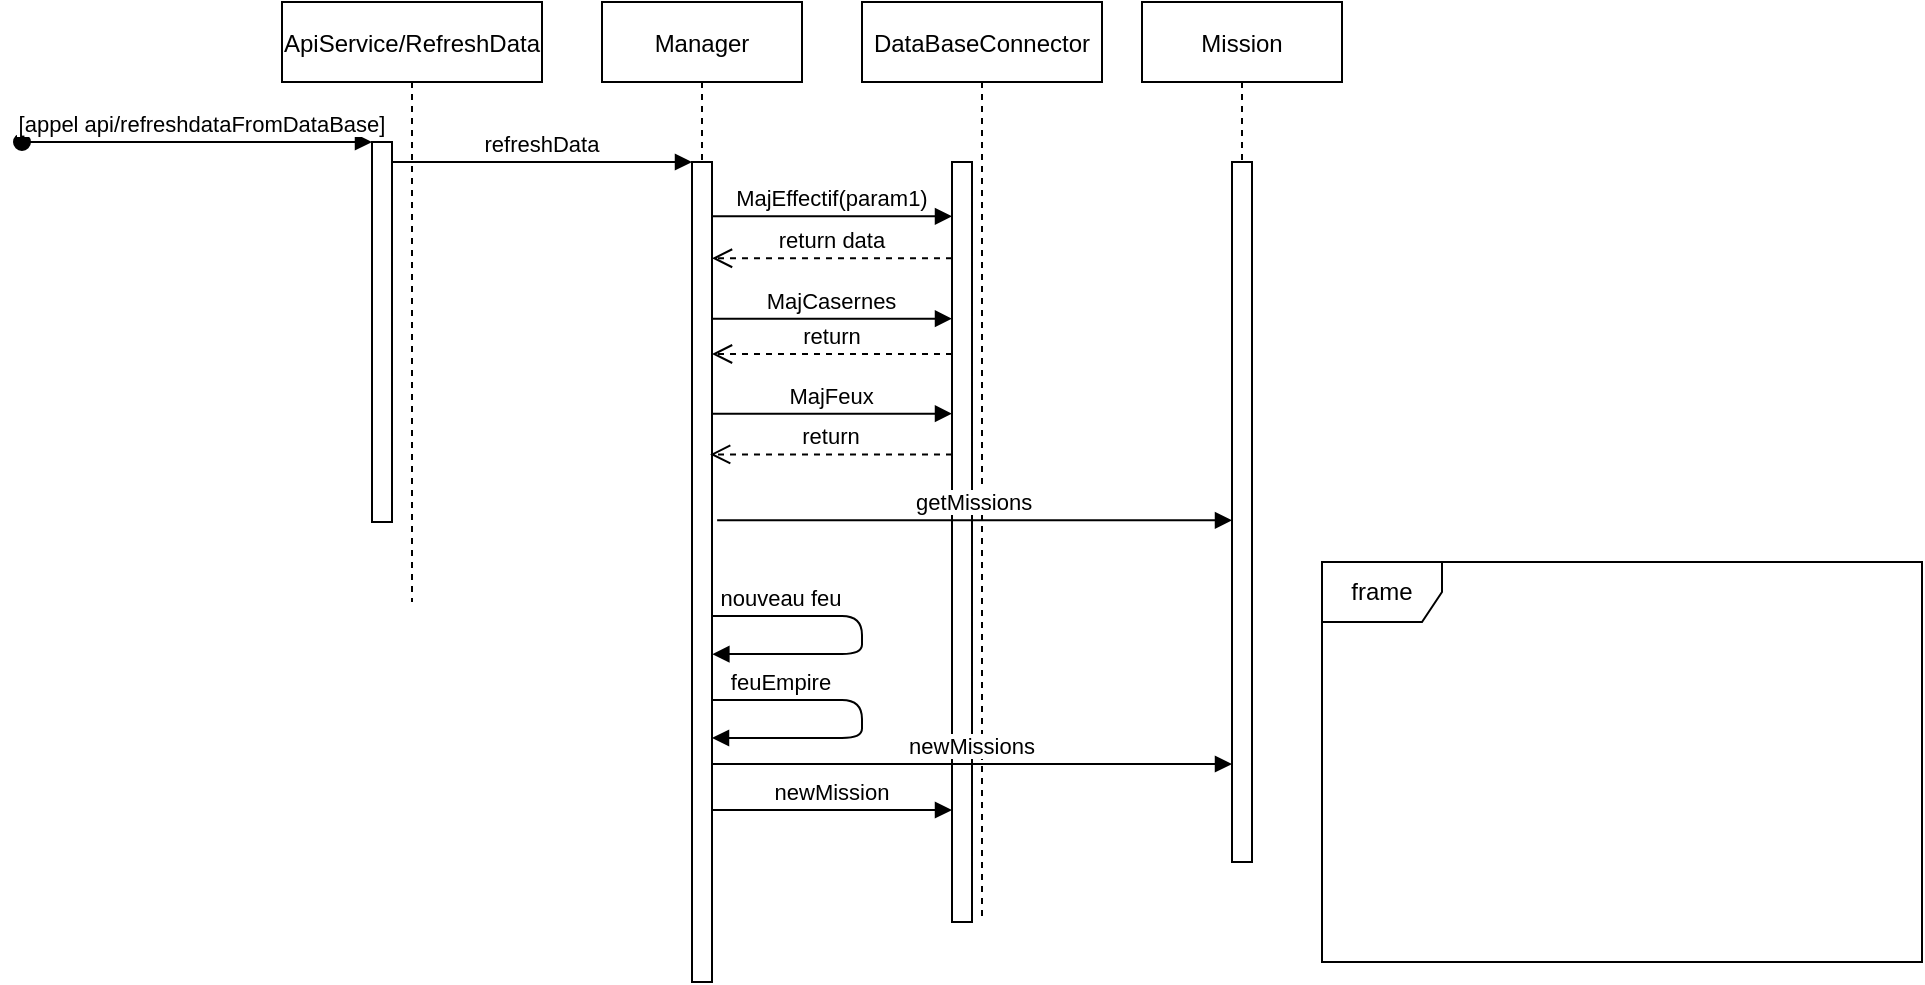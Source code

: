 <mxfile version="14.0.4" type="github">
  <diagram id="kgpKYQtTHZ0yAKxKKP6v" name="Page-1">
    <mxGraphModel dx="2864" dy="1097" grid="1" gridSize="10" guides="1" tooltips="1" connect="1" arrows="1" fold="1" page="1" pageScale="1" pageWidth="850" pageHeight="1100" math="0" shadow="0">
      <root>
        <mxCell id="0" />
        <mxCell id="1" parent="0" />
        <mxCell id="3nuBFxr9cyL0pnOWT2aG-1" value="ApiService/RefreshData" style="shape=umlLifeline;perimeter=lifelinePerimeter;container=1;collapsible=0;recursiveResize=0;rounded=0;shadow=0;strokeWidth=1;" parent="1" vertex="1">
          <mxGeometry x="90" y="80" width="130" height="300" as="geometry" />
        </mxCell>
        <mxCell id="3nuBFxr9cyL0pnOWT2aG-2" value="" style="points=[];perimeter=orthogonalPerimeter;rounded=0;shadow=0;strokeWidth=1;" parent="3nuBFxr9cyL0pnOWT2aG-1" vertex="1">
          <mxGeometry x="45" y="70" width="10" height="190" as="geometry" />
        </mxCell>
        <mxCell id="3nuBFxr9cyL0pnOWT2aG-3" value="[appel api/refreshdataFromDataBase]" style="verticalAlign=bottom;startArrow=oval;endArrow=block;startSize=8;shadow=0;strokeWidth=1;" parent="3nuBFxr9cyL0pnOWT2aG-1" target="3nuBFxr9cyL0pnOWT2aG-2" edge="1">
          <mxGeometry x="0.029" relative="1" as="geometry">
            <mxPoint x="-130" y="70" as="sourcePoint" />
            <mxPoint as="offset" />
          </mxGeometry>
        </mxCell>
        <mxCell id="3nuBFxr9cyL0pnOWT2aG-5" value="Manager" style="shape=umlLifeline;perimeter=lifelinePerimeter;container=1;collapsible=0;recursiveResize=0;rounded=0;shadow=0;strokeWidth=1;" parent="1" vertex="1">
          <mxGeometry x="250" y="80" width="100" height="490" as="geometry" />
        </mxCell>
        <mxCell id="3nuBFxr9cyL0pnOWT2aG-6" value="" style="points=[];perimeter=orthogonalPerimeter;rounded=0;shadow=0;strokeWidth=1;" parent="3nuBFxr9cyL0pnOWT2aG-5" vertex="1">
          <mxGeometry x="45" y="80" width="10" height="410" as="geometry" />
        </mxCell>
        <mxCell id="DopvcjN36Z4AIwr0QMlW-15" value="nouveau feu" style="verticalAlign=bottom;endArrow=block;shadow=0;strokeWidth=1;entryX=1.02;entryY=0.909;entryDx=0;entryDy=0;entryPerimeter=0;" parent="3nuBFxr9cyL0pnOWT2aG-5" edge="1">
          <mxGeometry x="-0.589" relative="1" as="geometry">
            <mxPoint x="55" y="307" as="sourcePoint" />
            <mxPoint x="55.2" y="326.07" as="targetPoint" />
            <Array as="points">
              <mxPoint x="130" y="307" />
              <mxPoint x="130" y="326" />
            </Array>
            <mxPoint as="offset" />
          </mxGeometry>
        </mxCell>
        <mxCell id="DopvcjN36Z4AIwr0QMlW-23" value="feuEmpire" style="verticalAlign=bottom;endArrow=block;shadow=0;strokeWidth=1;" parent="3nuBFxr9cyL0pnOWT2aG-5" source="3nuBFxr9cyL0pnOWT2aG-6" target="3nuBFxr9cyL0pnOWT2aG-6" edge="1">
          <mxGeometry x="-0.589" relative="1" as="geometry">
            <mxPoint x="55" y="349" as="sourcePoint" />
            <mxPoint x="55.2" y="368.07" as="targetPoint" />
            <Array as="points">
              <mxPoint x="130" y="349" />
              <mxPoint x="130" y="368" />
            </Array>
            <mxPoint as="offset" />
          </mxGeometry>
        </mxCell>
        <mxCell id="3nuBFxr9cyL0pnOWT2aG-8" value="refreshData" style="verticalAlign=bottom;endArrow=block;entryX=0;entryY=0;shadow=0;strokeWidth=1;" parent="1" source="3nuBFxr9cyL0pnOWT2aG-2" target="3nuBFxr9cyL0pnOWT2aG-6" edge="1">
          <mxGeometry relative="1" as="geometry">
            <mxPoint x="275" y="160" as="sourcePoint" />
          </mxGeometry>
        </mxCell>
        <mxCell id="DopvcjN36Z4AIwr0QMlW-1" value="DataBaseConnector" style="shape=umlLifeline;perimeter=lifelinePerimeter;container=1;collapsible=0;recursiveResize=0;rounded=0;shadow=0;strokeWidth=1;" parent="1" vertex="1">
          <mxGeometry x="380" y="80" width="120" height="460" as="geometry" />
        </mxCell>
        <mxCell id="DopvcjN36Z4AIwr0QMlW-2" value="" style="points=[];perimeter=orthogonalPerimeter;rounded=0;shadow=0;strokeWidth=1;" parent="DopvcjN36Z4AIwr0QMlW-1" vertex="1">
          <mxGeometry x="45" y="80" width="10" height="380" as="geometry" />
        </mxCell>
        <mxCell id="DopvcjN36Z4AIwr0QMlW-3" value="MajEffectif(param1)" style="verticalAlign=bottom;endArrow=block;shadow=0;strokeWidth=1;exitX=0.997;exitY=0.089;exitDx=0;exitDy=0;exitPerimeter=0;" parent="1" target="DopvcjN36Z4AIwr0QMlW-2" edge="1">
          <mxGeometry relative="1" as="geometry">
            <mxPoint x="304.97" y="187.15" as="sourcePoint" />
            <mxPoint x="425.14" y="207.3" as="targetPoint" />
          </mxGeometry>
        </mxCell>
        <mxCell id="DopvcjN36Z4AIwr0QMlW-4" value="MajCasernes" style="verticalAlign=bottom;endArrow=block;shadow=0;strokeWidth=1;exitX=0.979;exitY=0.252;exitDx=0;exitDy=0;exitPerimeter=0;" parent="1" target="DopvcjN36Z4AIwr0QMlW-2" edge="1">
          <mxGeometry relative="1" as="geometry">
            <mxPoint x="304.79" y="238.32" as="sourcePoint" />
            <mxPoint x="420" y="239" as="targetPoint" />
          </mxGeometry>
        </mxCell>
        <mxCell id="DopvcjN36Z4AIwr0QMlW-5" value="MajFeux" style="verticalAlign=bottom;endArrow=block;shadow=0;strokeWidth=1;exitX=0.979;exitY=0.374;exitDx=0;exitDy=0;exitPerimeter=0;" parent="1" target="DopvcjN36Z4AIwr0QMlW-2" edge="1">
          <mxGeometry relative="1" as="geometry">
            <mxPoint x="304.79" y="285.84" as="sourcePoint" />
            <mxPoint x="485.02" y="286.64" as="targetPoint" />
          </mxGeometry>
        </mxCell>
        <mxCell id="DopvcjN36Z4AIwr0QMlW-6" value="return data" style="verticalAlign=bottom;endArrow=open;dashed=1;endSize=8;shadow=0;strokeWidth=1;" parent="1" source="DopvcjN36Z4AIwr0QMlW-2" edge="1">
          <mxGeometry relative="1" as="geometry">
            <mxPoint x="305" y="208.12" as="targetPoint" />
            <mxPoint x="483" y="208.12" as="sourcePoint" />
          </mxGeometry>
        </mxCell>
        <mxCell id="DopvcjN36Z4AIwr0QMlW-7" value="return" style="verticalAlign=bottom;endArrow=open;dashed=1;endSize=8;shadow=0;strokeWidth=1;" parent="1" source="DopvcjN36Z4AIwr0QMlW-2" edge="1">
          <mxGeometry relative="1" as="geometry">
            <mxPoint x="305" y="256" as="targetPoint" />
            <mxPoint x="483.47" y="256" as="sourcePoint" />
          </mxGeometry>
        </mxCell>
        <mxCell id="DopvcjN36Z4AIwr0QMlW-9" value="return" style="verticalAlign=bottom;endArrow=open;dashed=1;endSize=8;shadow=0;strokeWidth=1;entryX=0.906;entryY=0.745;entryDx=0;entryDy=0;entryPerimeter=0;" parent="1" source="DopvcjN36Z4AIwr0QMlW-2" edge="1">
          <mxGeometry relative="1" as="geometry">
            <mxPoint x="304.06" y="306.2" as="targetPoint" />
            <mxPoint x="483.78" y="306.68" as="sourcePoint" />
          </mxGeometry>
        </mxCell>
        <mxCell id="DopvcjN36Z4AIwr0QMlW-16" value="Mission" style="shape=umlLifeline;perimeter=lifelinePerimeter;container=1;collapsible=0;recursiveResize=0;rounded=0;shadow=0;strokeWidth=1;" parent="1" vertex="1">
          <mxGeometry x="520" y="80" width="100" height="430" as="geometry" />
        </mxCell>
        <mxCell id="DopvcjN36Z4AIwr0QMlW-17" value="" style="points=[];perimeter=orthogonalPerimeter;rounded=0;shadow=0;strokeWidth=1;" parent="DopvcjN36Z4AIwr0QMlW-16" vertex="1">
          <mxGeometry x="45" y="80" width="10" height="350" as="geometry" />
        </mxCell>
        <mxCell id="DopvcjN36Z4AIwr0QMlW-20" value="newMissions" style="verticalAlign=bottom;endArrow=block;shadow=0;strokeWidth=1;" parent="1" edge="1">
          <mxGeometry relative="1" as="geometry">
            <mxPoint x="305" y="461" as="sourcePoint" />
            <mxPoint x="565" y="461" as="targetPoint" />
          </mxGeometry>
        </mxCell>
        <mxCell id="DopvcjN36Z4AIwr0QMlW-21" value="newMission" style="verticalAlign=bottom;endArrow=block;shadow=0;strokeWidth=1;" parent="1" edge="1">
          <mxGeometry relative="1" as="geometry">
            <mxPoint x="305" y="484" as="sourcePoint" />
            <mxPoint x="425" y="484" as="targetPoint" />
          </mxGeometry>
        </mxCell>
        <mxCell id="DopvcjN36Z4AIwr0QMlW-22" value="getMissions" style="verticalAlign=bottom;endArrow=block;shadow=0;strokeWidth=1;exitX=1.257;exitY=0.493;exitDx=0;exitDy=0;exitPerimeter=0;" parent="1" edge="1">
          <mxGeometry relative="1" as="geometry">
            <mxPoint x="307.57" y="339.13" as="sourcePoint" />
            <mxPoint x="565" y="339.13" as="targetPoint" />
          </mxGeometry>
        </mxCell>
        <mxCell id="DopvcjN36Z4AIwr0QMlW-24" value="frame" style="shape=umlFrame;whiteSpace=wrap;html=1;" parent="1" vertex="1">
          <mxGeometry x="610" y="360" width="300" height="200" as="geometry" />
        </mxCell>
      </root>
    </mxGraphModel>
  </diagram>
</mxfile>
